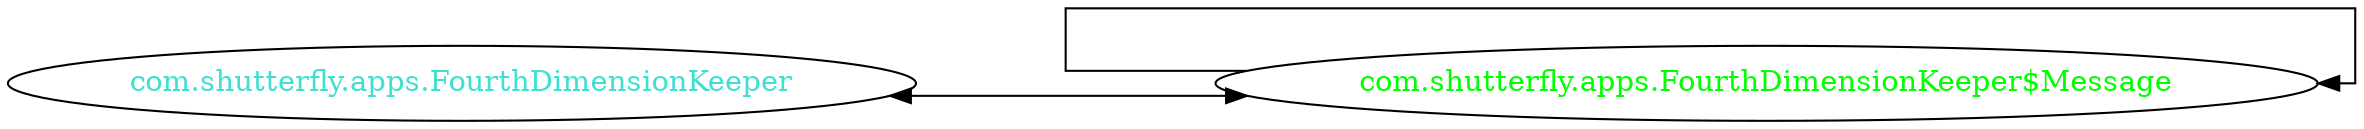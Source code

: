 digraph dependencyGraph {
 concentrate=true;
 ranksep="2.0";
 rankdir="LR"; 
 splines="ortho";
"com.shutterfly.apps.FourthDimensionKeeper$Message" [fontcolor="red"];
"com.shutterfly.apps.FourthDimensionKeeper$Message" [ fontcolor="green" ];
"com.shutterfly.apps.FourthDimensionKeeper$Message"->"com.shutterfly.apps.FourthDimensionKeeper$Message";
"com.shutterfly.apps.FourthDimensionKeeper" [ fontcolor="turquoise" ];
"com.shutterfly.apps.FourthDimensionKeeper"->"com.shutterfly.apps.FourthDimensionKeeper$Message" [dir=both];
}